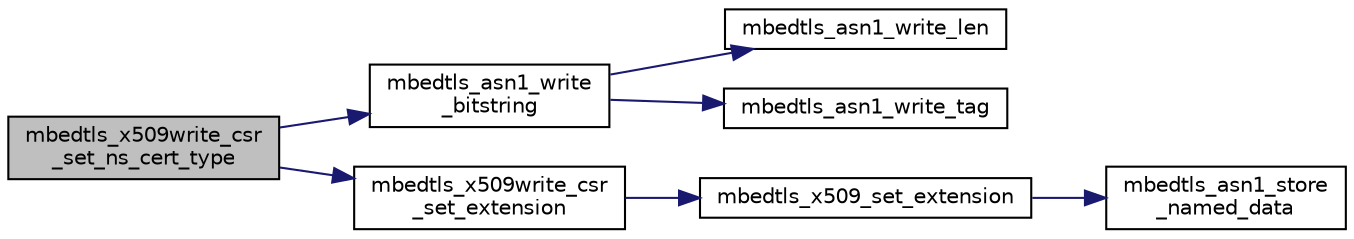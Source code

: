 digraph "mbedtls_x509write_csr_set_ns_cert_type"
{
 // LATEX_PDF_SIZE
  edge [fontname="Helvetica",fontsize="10",labelfontname="Helvetica",labelfontsize="10"];
  node [fontname="Helvetica",fontsize="10",shape=record];
  rankdir="LR";
  Node1 [label="mbedtls_x509write_csr\l_set_ns_cert_type",height=0.2,width=0.4,color="black", fillcolor="grey75", style="filled", fontcolor="black",tooltip="Set the Netscape Cert Type flags (e.g. MBEDTLS_X509_NS_CERT_TYPE_SSL_CLIENT | MBEDTLS_X509_NS_CERT_TY..."];
  Node1 -> Node2 [color="midnightblue",fontsize="10",style="solid",fontname="Helvetica"];
  Node2 [label="mbedtls_asn1_write\l_bitstring",height=0.2,width=0.4,color="black", fillcolor="white", style="filled",URL="$d7/d40/asn1write_8c.html#a3198221d6169d22d72e6a166043f40c5",tooltip="Write a bitstring tag (#MBEDTLS_ASN1_BIT_STRING) and value in ASN.1 format."];
  Node2 -> Node3 [color="midnightblue",fontsize="10",style="solid",fontname="Helvetica"];
  Node3 [label="mbedtls_asn1_write_len",height=0.2,width=0.4,color="black", fillcolor="white", style="filled",URL="$d7/d40/asn1write_8c.html#a7fe6f4cdba05081bff484a7b286108df",tooltip="Write a length field in ASN.1 format."];
  Node2 -> Node4 [color="midnightblue",fontsize="10",style="solid",fontname="Helvetica"];
  Node4 [label="mbedtls_asn1_write_tag",height=0.2,width=0.4,color="black", fillcolor="white", style="filled",URL="$d7/d40/asn1write_8c.html#a2247b80bd02e2981dc26ce62ffbb1859",tooltip="Write an ASN.1 tag in ASN.1 format."];
  Node1 -> Node5 [color="midnightblue",fontsize="10",style="solid",fontname="Helvetica"];
  Node5 [label="mbedtls_x509write_csr\l_set_extension",height=0.2,width=0.4,color="black", fillcolor="white", style="filled",URL="$da/dc4/group__x509__module.html#ga04e3c44ffeca58318250b7b1e6c416d1",tooltip="Generic function to add to or replace an extension in the CSR."];
  Node5 -> Node6 [color="midnightblue",fontsize="10",style="solid",fontname="Helvetica"];
  Node6 [label="mbedtls_x509_set_extension",height=0.2,width=0.4,color="black", fillcolor="white", style="filled",URL="$da/dc4/group__x509__module.html#ga33fbc6a4a09d4503e7d7a7c5f6124a5d",tooltip=" "];
  Node6 -> Node7 [color="midnightblue",fontsize="10",style="solid",fontname="Helvetica"];
  Node7 [label="mbedtls_asn1_store\l_named_data",height=0.2,width=0.4,color="black", fillcolor="white", style="filled",URL="$d7/d40/asn1write_8c.html#a86638727704fef60ef62f425824b5ea0",tooltip="Create or find a specific named_data entry for writing in a sequence or list based on the OID...."];
}
